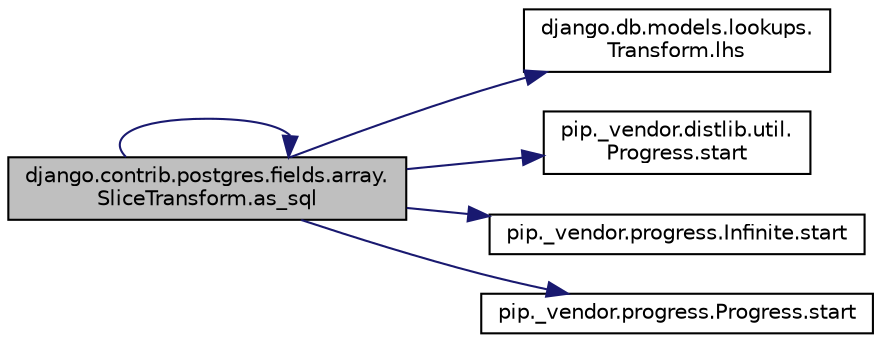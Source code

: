 digraph "django.contrib.postgres.fields.array.SliceTransform.as_sql"
{
 // LATEX_PDF_SIZE
  edge [fontname="Helvetica",fontsize="10",labelfontname="Helvetica",labelfontsize="10"];
  node [fontname="Helvetica",fontsize="10",shape=record];
  rankdir="LR";
  Node1 [label="django.contrib.postgres.fields.array.\lSliceTransform.as_sql",height=0.2,width=0.4,color="black", fillcolor="grey75", style="filled", fontcolor="black",tooltip=" "];
  Node1 -> Node1 [color="midnightblue",fontsize="10",style="solid",fontname="Helvetica"];
  Node1 -> Node2 [color="midnightblue",fontsize="10",style="solid",fontname="Helvetica"];
  Node2 [label="django.db.models.lookups.\lTransform.lhs",height=0.2,width=0.4,color="black", fillcolor="white", style="filled",URL="$df/dd9/classdjango_1_1db_1_1models_1_1lookups_1_1_transform.html#abfb557c0b09448b1119ac1723099b43e",tooltip=" "];
  Node1 -> Node3 [color="midnightblue",fontsize="10",style="solid",fontname="Helvetica"];
  Node3 [label="pip._vendor.distlib.util.\lProgress.start",height=0.2,width=0.4,color="black", fillcolor="white", style="filled",URL="$db/d8e/classpip_1_1__vendor_1_1distlib_1_1util_1_1_progress.html#aa0a8df6cd2b5d2c8ce7f18016fe1ed32",tooltip=" "];
  Node1 -> Node4 [color="midnightblue",fontsize="10",style="solid",fontname="Helvetica"];
  Node4 [label="pip._vendor.progress.Infinite.start",height=0.2,width=0.4,color="black", fillcolor="white", style="filled",URL="$d0/da8/classpip_1_1__vendor_1_1progress_1_1_infinite.html#a5cb9dab53e92cbb2604628b830dbb4ca",tooltip=" "];
  Node1 -> Node5 [color="midnightblue",fontsize="10",style="solid",fontname="Helvetica"];
  Node5 [label="pip._vendor.progress.Progress.start",height=0.2,width=0.4,color="black", fillcolor="white", style="filled",URL="$d7/dc2/classpip_1_1__vendor_1_1progress_1_1_progress.html#a51d126b2307c5d869e931b807f28d488",tooltip=" "];
}
